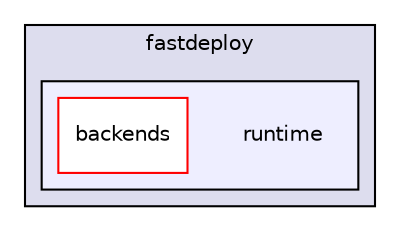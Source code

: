 digraph "/build/FastDeploy/fastdeploy/runtime" {
  compound=true
  node [ fontsize="10", fontname="Helvetica"];
  edge [ labelfontsize="10", labelfontname="Helvetica"];
  subgraph clusterdir_8d8bcaa4a1ea2c1dd055659904dbf261 {
    graph [ bgcolor="#ddddee", pencolor="black", label="fastdeploy" fontname="Helvetica", fontsize="10", URL="dir_8d8bcaa4a1ea2c1dd055659904dbf261.html"]
  subgraph clusterdir_87d66ec124a6d44fa3849c896e59737b {
    graph [ bgcolor="#eeeeff", pencolor="black", label="" URL="dir_87d66ec124a6d44fa3849c896e59737b.html"];
    dir_87d66ec124a6d44fa3849c896e59737b [shape=plaintext label="runtime"];
    dir_c60a478ed5bf04c89f9fa5bac9257057 [shape=box label="backends" color="red" fillcolor="white" style="filled" URL="dir_c60a478ed5bf04c89f9fa5bac9257057.html"];
  }
  }
}
